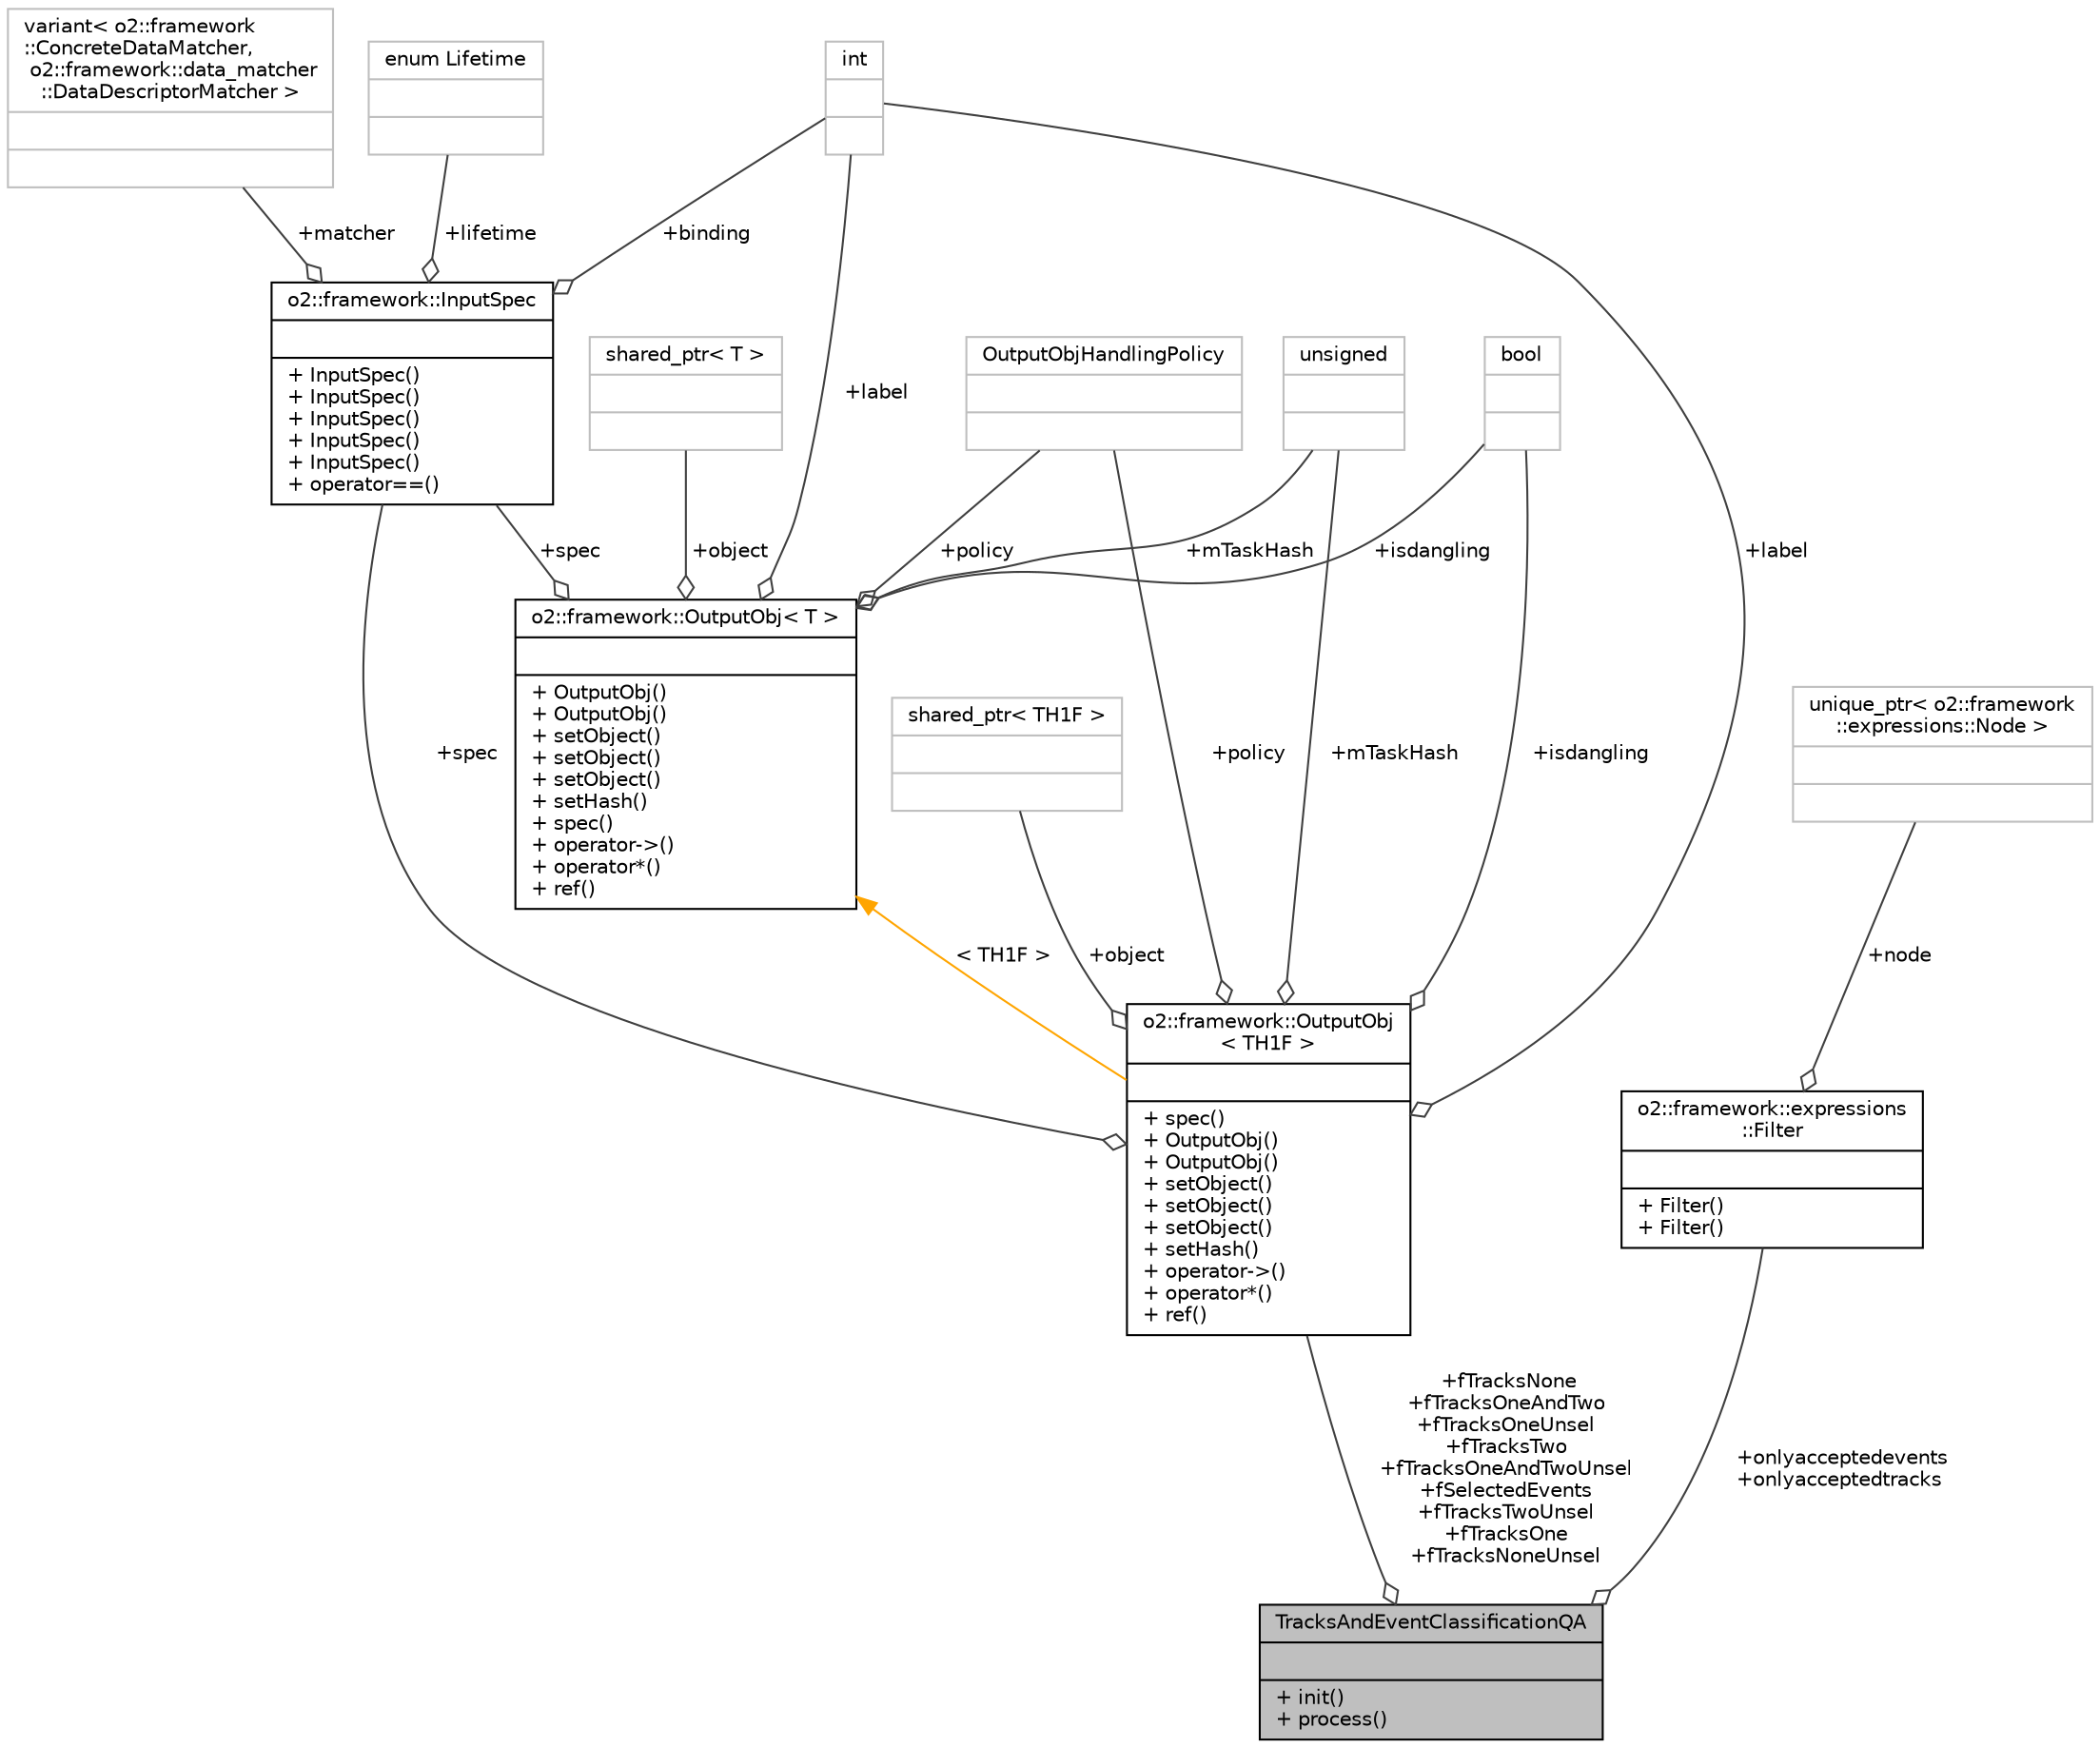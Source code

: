 digraph "TracksAndEventClassificationQA"
{
 // INTERACTIVE_SVG=YES
  bgcolor="transparent";
  edge [fontname="Helvetica",fontsize="10",labelfontname="Helvetica",labelfontsize="10"];
  node [fontname="Helvetica",fontsize="10",shape=record];
  Node1 [label="{TracksAndEventClassificationQA\n||+ init()\l+ process()\l}",height=0.2,width=0.4,color="black", fillcolor="grey75", style="filled", fontcolor="black"];
  Node2 -> Node1 [color="grey25",fontsize="10",style="solid",label=" +fTracksNone\n+fTracksOneAndTwo\n+fTracksOneUnsel\n+fTracksTwo\n+fTracksOneAndTwoUnsel\n+fSelectedEvents\n+fTracksTwoUnsel\n+fTracksOne\n+fTracksNoneUnsel" ,arrowhead="odiamond",fontname="Helvetica"];
  Node2 [label="{o2::framework::OutputObj\l\< TH1F \>\n||+ spec()\l+ OutputObj()\l+ OutputObj()\l+ setObject()\l+ setObject()\l+ setObject()\l+ setHash()\l+ operator-\>()\l+ operator*()\l+ ref()\l}",height=0.2,width=0.4,color="black",URL="$d4/d79/structo2_1_1framework_1_1OutputObj.html"];
  Node3 -> Node2 [color="grey25",fontsize="10",style="solid",label=" +policy" ,arrowhead="odiamond",fontname="Helvetica"];
  Node3 [label="{OutputObjHandlingPolicy\n||}",height=0.2,width=0.4,color="grey75"];
  Node4 -> Node2 [color="grey25",fontsize="10",style="solid",label=" +label" ,arrowhead="odiamond",fontname="Helvetica"];
  Node4 [label="{int\n||}",height=0.2,width=0.4,color="grey75"];
  Node5 -> Node2 [color="grey25",fontsize="10",style="solid",label=" +isdangling" ,arrowhead="odiamond",fontname="Helvetica"];
  Node5 [label="{bool\n||}",height=0.2,width=0.4,color="grey75"];
  Node6 -> Node2 [color="grey25",fontsize="10",style="solid",label=" +spec" ,arrowhead="odiamond",fontname="Helvetica"];
  Node6 [label="{o2::framework::InputSpec\n||+ InputSpec()\l+ InputSpec()\l+ InputSpec()\l+ InputSpec()\l+ InputSpec()\l+ operator==()\l}",height=0.2,width=0.4,color="black",URL="$da/d96/structo2_1_1framework_1_1InputSpec.html"];
  Node7 -> Node6 [color="grey25",fontsize="10",style="solid",label=" +lifetime" ,arrowhead="odiamond",fontname="Helvetica"];
  Node7 [label="{enum Lifetime\n||}",height=0.2,width=0.4,color="grey75"];
  Node8 -> Node6 [color="grey25",fontsize="10",style="solid",label=" +matcher" ,arrowhead="odiamond",fontname="Helvetica"];
  Node8 [label="{variant\< o2::framework\l::ConcreteDataMatcher,\l o2::framework::data_matcher\l::DataDescriptorMatcher \>\n||}",height=0.2,width=0.4,color="grey75"];
  Node4 -> Node6 [color="grey25",fontsize="10",style="solid",label=" +binding" ,arrowhead="odiamond",fontname="Helvetica"];
  Node9 -> Node2 [color="grey25",fontsize="10",style="solid",label=" +mTaskHash" ,arrowhead="odiamond",fontname="Helvetica"];
  Node9 [label="{unsigned\n||}",height=0.2,width=0.4,color="grey75"];
  Node10 -> Node2 [color="grey25",fontsize="10",style="solid",label=" +object" ,arrowhead="odiamond",fontname="Helvetica"];
  Node10 [label="{shared_ptr\< TH1F \>\n||}",height=0.2,width=0.4,color="grey75"];
  Node11 -> Node2 [dir="back",color="orange",fontsize="10",style="solid",label=" \< TH1F \>" ,fontname="Helvetica"];
  Node11 [label="{o2::framework::OutputObj\< T \>\n||+ OutputObj()\l+ OutputObj()\l+ setObject()\l+ setObject()\l+ setObject()\l+ setHash()\l+ spec()\l+ operator-\>()\l+ operator*()\l+ ref()\l}",height=0.2,width=0.4,color="black",URL="$d4/d79/structo2_1_1framework_1_1OutputObj.html"];
  Node3 -> Node11 [color="grey25",fontsize="10",style="solid",label=" +policy" ,arrowhead="odiamond",fontname="Helvetica"];
  Node4 -> Node11 [color="grey25",fontsize="10",style="solid",label=" +label" ,arrowhead="odiamond",fontname="Helvetica"];
  Node12 -> Node11 [color="grey25",fontsize="10",style="solid",label=" +object" ,arrowhead="odiamond",fontname="Helvetica"];
  Node12 [label="{shared_ptr\< T \>\n||}",height=0.2,width=0.4,color="grey75"];
  Node5 -> Node11 [color="grey25",fontsize="10",style="solid",label=" +isdangling" ,arrowhead="odiamond",fontname="Helvetica"];
  Node6 -> Node11 [color="grey25",fontsize="10",style="solid",label=" +spec" ,arrowhead="odiamond",fontname="Helvetica"];
  Node9 -> Node11 [color="grey25",fontsize="10",style="solid",label=" +mTaskHash" ,arrowhead="odiamond",fontname="Helvetica"];
  Node13 -> Node1 [color="grey25",fontsize="10",style="solid",label=" +onlyacceptedevents\n+onlyacceptedtracks" ,arrowhead="odiamond",fontname="Helvetica"];
  Node13 [label="{o2::framework::expressions\l::Filter\n||+ Filter()\l+ Filter()\l}",height=0.2,width=0.4,color="black",URL="$d1/d9a/structo2_1_1framework_1_1expressions_1_1Filter.html",tooltip="A struct, containing the root of the expression tree. "];
  Node14 -> Node13 [color="grey25",fontsize="10",style="solid",label=" +node" ,arrowhead="odiamond",fontname="Helvetica"];
  Node14 [label="{unique_ptr\< o2::framework\l::expressions::Node \>\n||}",height=0.2,width=0.4,color="grey75"];
}
